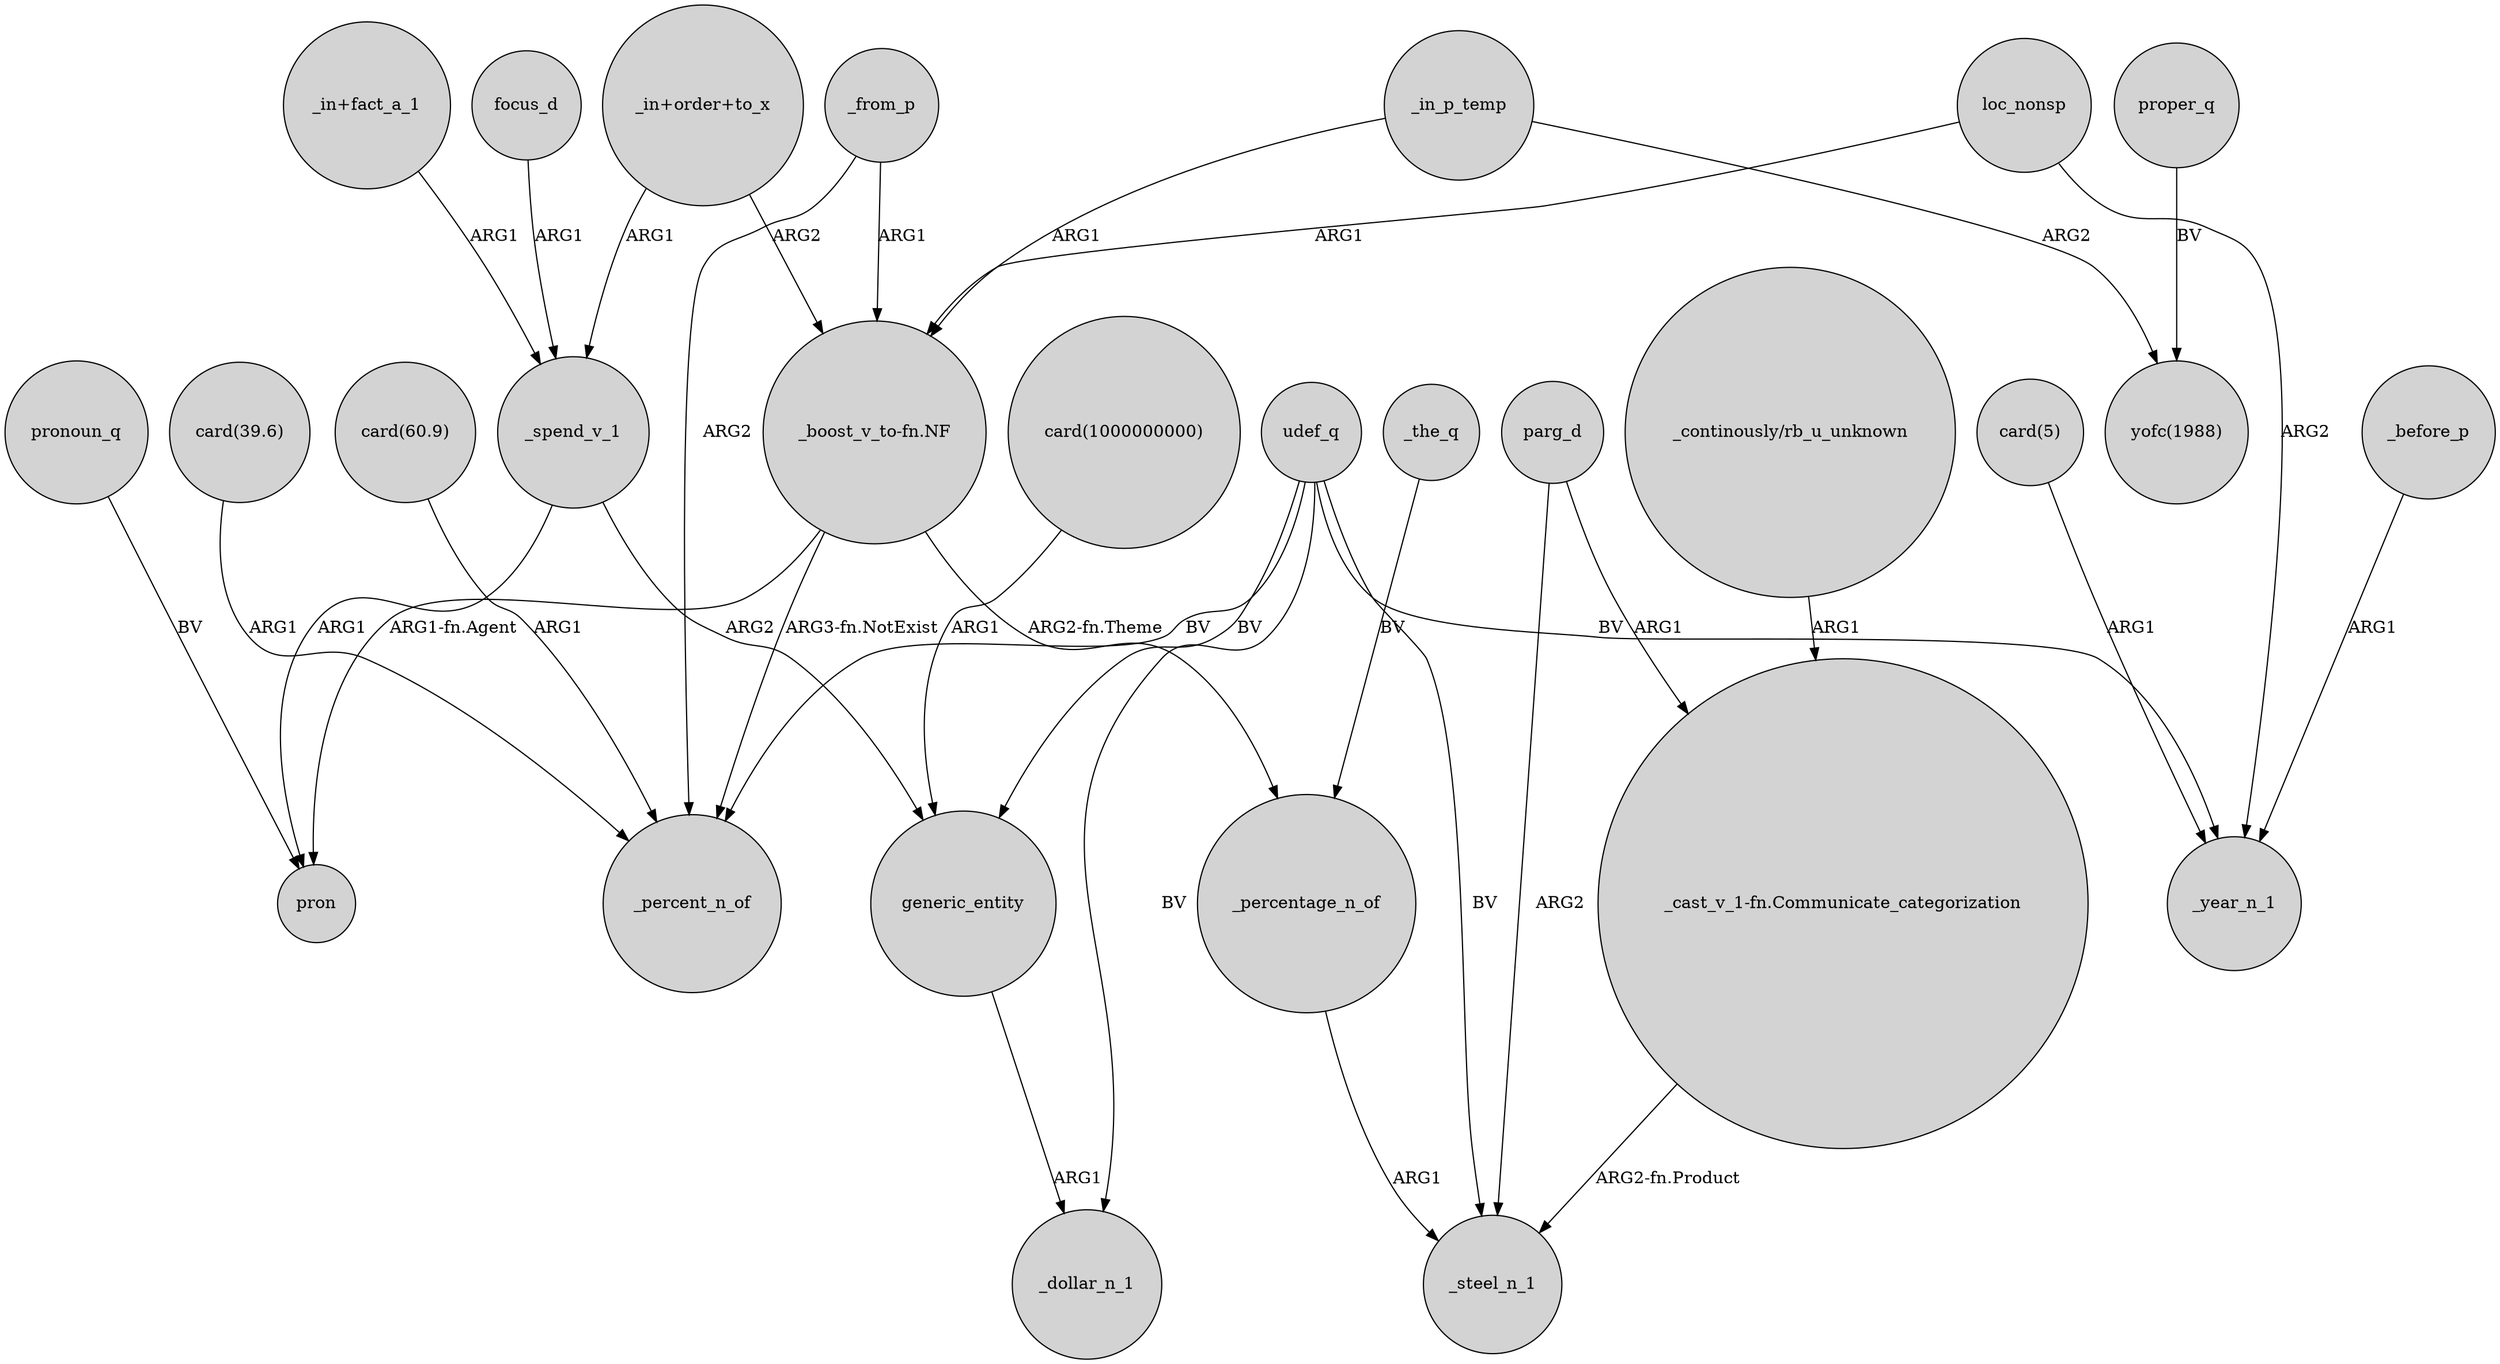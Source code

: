 digraph {
	node [shape=circle style=filled]
	"card(39.6)" -> _percent_n_of [label=ARG1]
	_from_p -> "_boost_v_to-fn.NF" [label=ARG1]
	_before_p -> _year_n_1 [label=ARG1]
	_spend_v_1 -> pron [label=ARG1]
	udef_q -> generic_entity [label=BV]
	"_cast_v_1-fn.Communicate_categorization" -> _steel_n_1 [label="ARG2-fn.Product"]
	parg_d -> _steel_n_1 [label=ARG2]
	"card(5)" -> _year_n_1 [label=ARG1]
	_in_p_temp -> "_boost_v_to-fn.NF" [label=ARG1]
	focus_d -> _spend_v_1 [label=ARG1]
	_the_q -> _percentage_n_of [label=BV]
	"_boost_v_to-fn.NF" -> _percentage_n_of [label="ARG2-fn.Theme"]
	parg_d -> "_cast_v_1-fn.Communicate_categorization" [label=ARG1]
	"_in+fact_a_1" -> _spend_v_1 [label=ARG1]
	udef_q -> _steel_n_1 [label=BV]
	"card(60.9)" -> _percent_n_of [label=ARG1]
	"_continously/rb_u_unknown" -> "_cast_v_1-fn.Communicate_categorization" [label=ARG1]
	generic_entity -> _dollar_n_1 [label=ARG1]
	pronoun_q -> pron [label=BV]
	loc_nonsp -> "_boost_v_to-fn.NF" [label=ARG1]
	"_in+order+to_x" -> _spend_v_1 [label=ARG1]
	proper_q -> "yofc(1988)" [label=BV]
	"_boost_v_to-fn.NF" -> pron [label="ARG1-fn.Agent"]
	loc_nonsp -> _year_n_1 [label=ARG2]
	_percentage_n_of -> _steel_n_1 [label=ARG1]
	_spend_v_1 -> generic_entity [label=ARG2]
	udef_q -> _year_n_1 [label=BV]
	_from_p -> _percent_n_of [label=ARG2]
	"_boost_v_to-fn.NF" -> _percent_n_of [label="ARG3-fn.NotExist"]
	"_in+order+to_x" -> "_boost_v_to-fn.NF" [label=ARG2]
	udef_q -> _percent_n_of [label=BV]
	"card(1000000000)" -> generic_entity [label=ARG1]
	_in_p_temp -> "yofc(1988)" [label=ARG2]
	udef_q -> _dollar_n_1 [label=BV]
}

